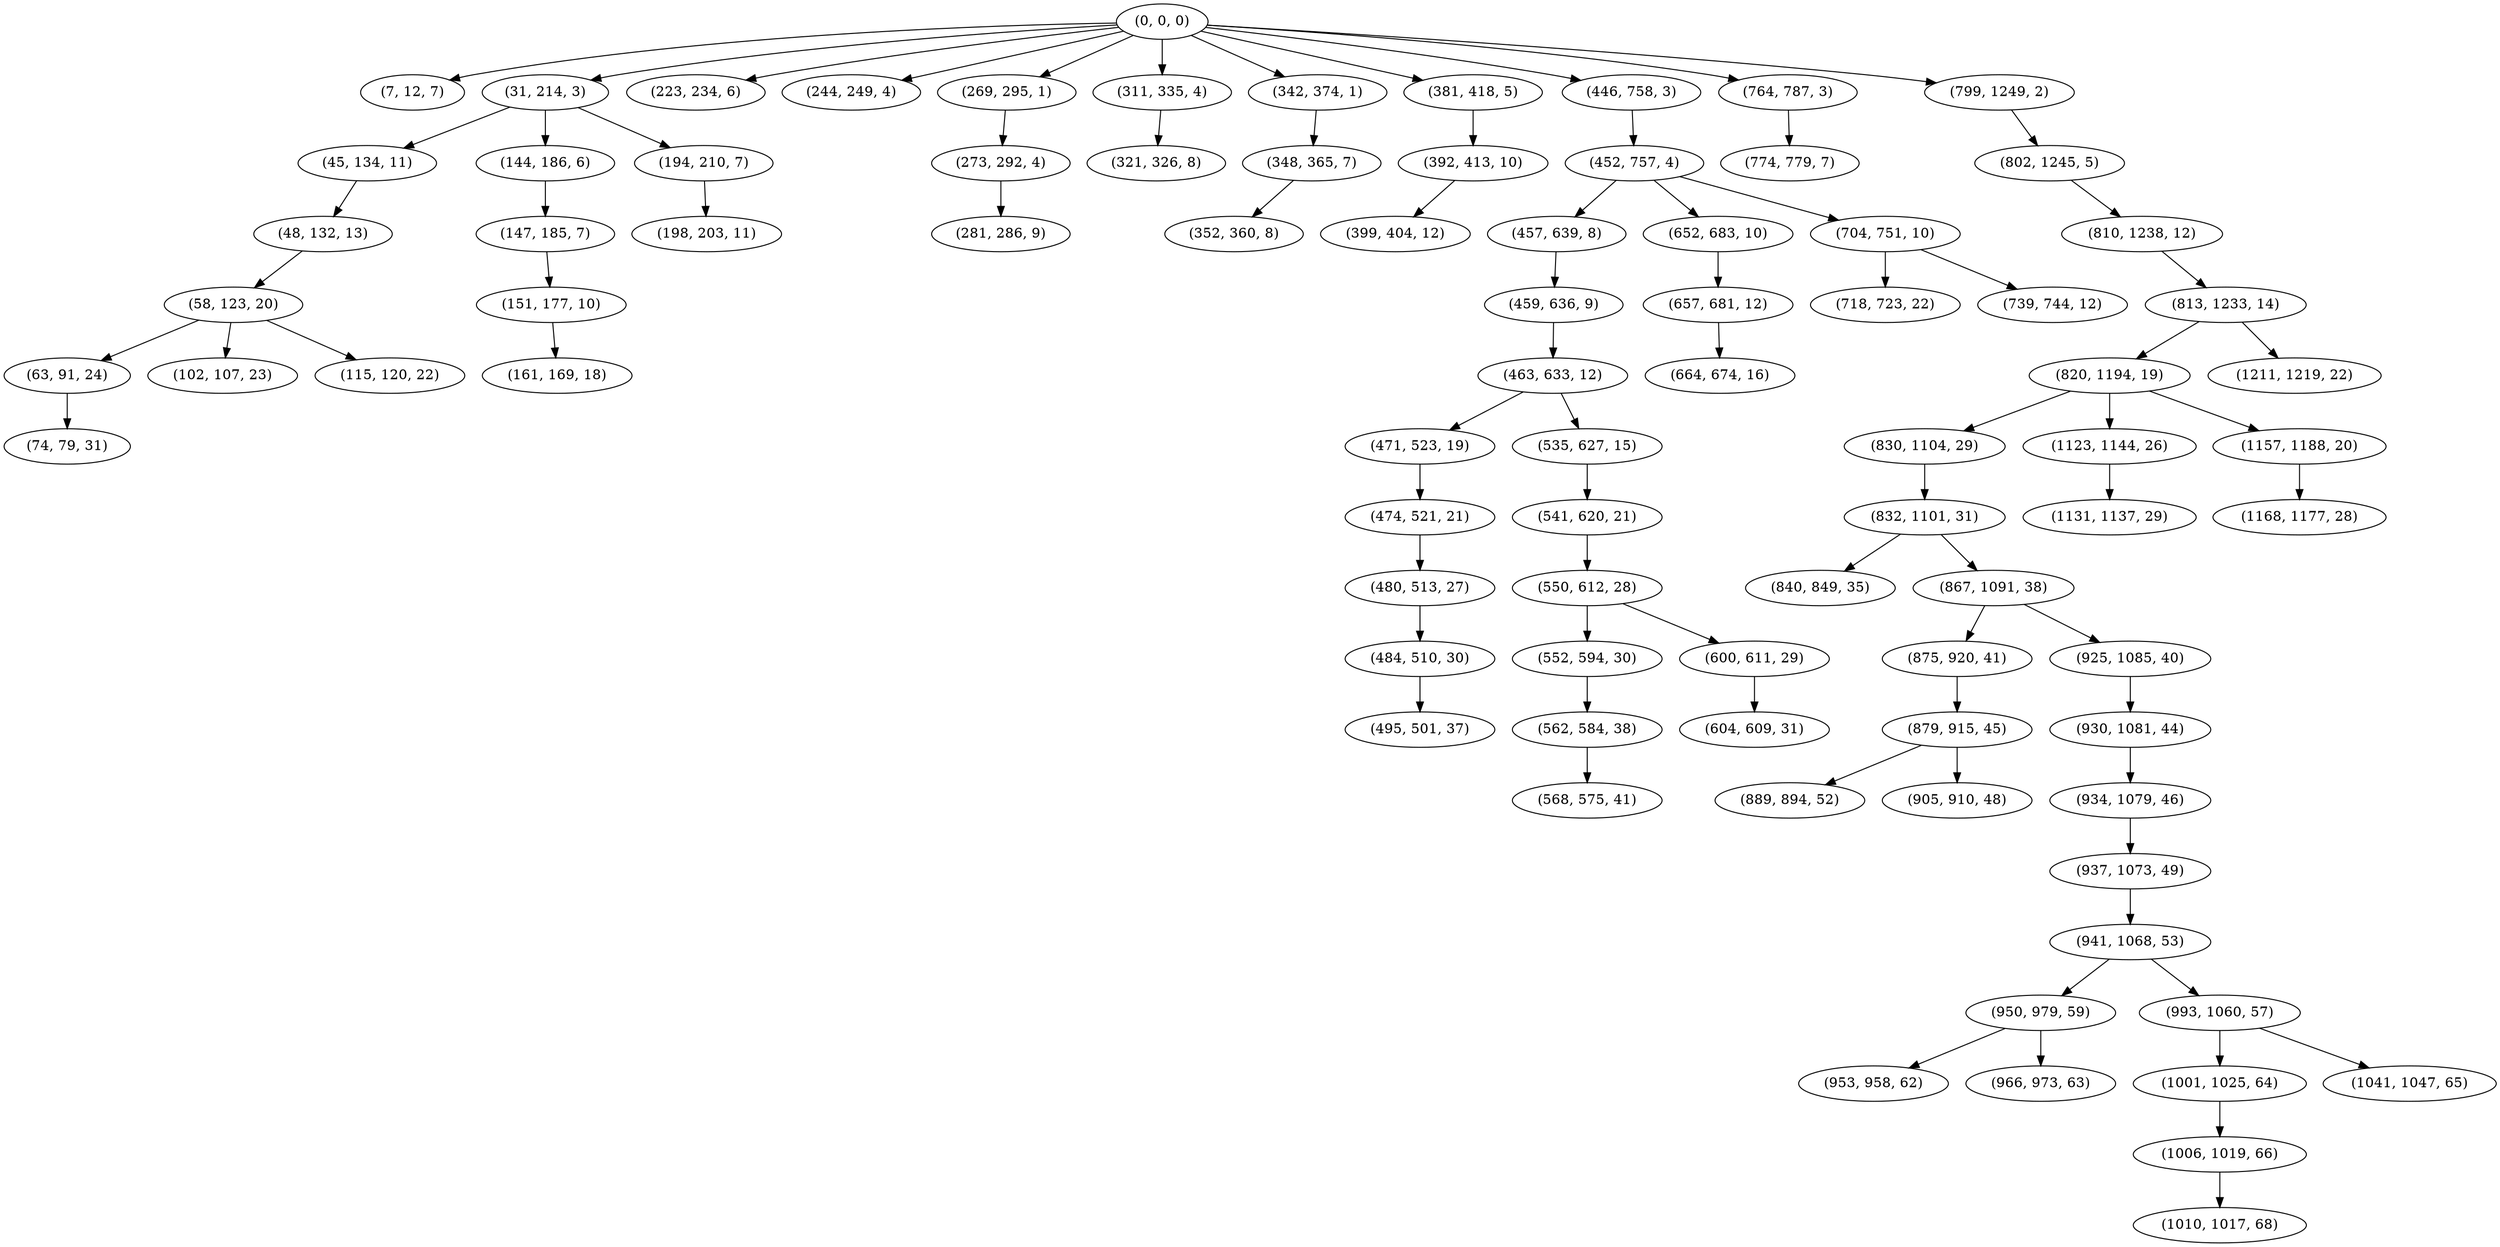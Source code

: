digraph tree {
    "(0, 0, 0)";
    "(7, 12, 7)";
    "(31, 214, 3)";
    "(45, 134, 11)";
    "(48, 132, 13)";
    "(58, 123, 20)";
    "(63, 91, 24)";
    "(74, 79, 31)";
    "(102, 107, 23)";
    "(115, 120, 22)";
    "(144, 186, 6)";
    "(147, 185, 7)";
    "(151, 177, 10)";
    "(161, 169, 18)";
    "(194, 210, 7)";
    "(198, 203, 11)";
    "(223, 234, 6)";
    "(244, 249, 4)";
    "(269, 295, 1)";
    "(273, 292, 4)";
    "(281, 286, 9)";
    "(311, 335, 4)";
    "(321, 326, 8)";
    "(342, 374, 1)";
    "(348, 365, 7)";
    "(352, 360, 8)";
    "(381, 418, 5)";
    "(392, 413, 10)";
    "(399, 404, 12)";
    "(446, 758, 3)";
    "(452, 757, 4)";
    "(457, 639, 8)";
    "(459, 636, 9)";
    "(463, 633, 12)";
    "(471, 523, 19)";
    "(474, 521, 21)";
    "(480, 513, 27)";
    "(484, 510, 30)";
    "(495, 501, 37)";
    "(535, 627, 15)";
    "(541, 620, 21)";
    "(550, 612, 28)";
    "(552, 594, 30)";
    "(562, 584, 38)";
    "(568, 575, 41)";
    "(600, 611, 29)";
    "(604, 609, 31)";
    "(652, 683, 10)";
    "(657, 681, 12)";
    "(664, 674, 16)";
    "(704, 751, 10)";
    "(718, 723, 22)";
    "(739, 744, 12)";
    "(764, 787, 3)";
    "(774, 779, 7)";
    "(799, 1249, 2)";
    "(802, 1245, 5)";
    "(810, 1238, 12)";
    "(813, 1233, 14)";
    "(820, 1194, 19)";
    "(830, 1104, 29)";
    "(832, 1101, 31)";
    "(840, 849, 35)";
    "(867, 1091, 38)";
    "(875, 920, 41)";
    "(879, 915, 45)";
    "(889, 894, 52)";
    "(905, 910, 48)";
    "(925, 1085, 40)";
    "(930, 1081, 44)";
    "(934, 1079, 46)";
    "(937, 1073, 49)";
    "(941, 1068, 53)";
    "(950, 979, 59)";
    "(953, 958, 62)";
    "(966, 973, 63)";
    "(993, 1060, 57)";
    "(1001, 1025, 64)";
    "(1006, 1019, 66)";
    "(1010, 1017, 68)";
    "(1041, 1047, 65)";
    "(1123, 1144, 26)";
    "(1131, 1137, 29)";
    "(1157, 1188, 20)";
    "(1168, 1177, 28)";
    "(1211, 1219, 22)";
    "(0, 0, 0)" -> "(7, 12, 7)";
    "(0, 0, 0)" -> "(31, 214, 3)";
    "(0, 0, 0)" -> "(223, 234, 6)";
    "(0, 0, 0)" -> "(244, 249, 4)";
    "(0, 0, 0)" -> "(269, 295, 1)";
    "(0, 0, 0)" -> "(311, 335, 4)";
    "(0, 0, 0)" -> "(342, 374, 1)";
    "(0, 0, 0)" -> "(381, 418, 5)";
    "(0, 0, 0)" -> "(446, 758, 3)";
    "(0, 0, 0)" -> "(764, 787, 3)";
    "(0, 0, 0)" -> "(799, 1249, 2)";
    "(31, 214, 3)" -> "(45, 134, 11)";
    "(31, 214, 3)" -> "(144, 186, 6)";
    "(31, 214, 3)" -> "(194, 210, 7)";
    "(45, 134, 11)" -> "(48, 132, 13)";
    "(48, 132, 13)" -> "(58, 123, 20)";
    "(58, 123, 20)" -> "(63, 91, 24)";
    "(58, 123, 20)" -> "(102, 107, 23)";
    "(58, 123, 20)" -> "(115, 120, 22)";
    "(63, 91, 24)" -> "(74, 79, 31)";
    "(144, 186, 6)" -> "(147, 185, 7)";
    "(147, 185, 7)" -> "(151, 177, 10)";
    "(151, 177, 10)" -> "(161, 169, 18)";
    "(194, 210, 7)" -> "(198, 203, 11)";
    "(269, 295, 1)" -> "(273, 292, 4)";
    "(273, 292, 4)" -> "(281, 286, 9)";
    "(311, 335, 4)" -> "(321, 326, 8)";
    "(342, 374, 1)" -> "(348, 365, 7)";
    "(348, 365, 7)" -> "(352, 360, 8)";
    "(381, 418, 5)" -> "(392, 413, 10)";
    "(392, 413, 10)" -> "(399, 404, 12)";
    "(446, 758, 3)" -> "(452, 757, 4)";
    "(452, 757, 4)" -> "(457, 639, 8)";
    "(452, 757, 4)" -> "(652, 683, 10)";
    "(452, 757, 4)" -> "(704, 751, 10)";
    "(457, 639, 8)" -> "(459, 636, 9)";
    "(459, 636, 9)" -> "(463, 633, 12)";
    "(463, 633, 12)" -> "(471, 523, 19)";
    "(463, 633, 12)" -> "(535, 627, 15)";
    "(471, 523, 19)" -> "(474, 521, 21)";
    "(474, 521, 21)" -> "(480, 513, 27)";
    "(480, 513, 27)" -> "(484, 510, 30)";
    "(484, 510, 30)" -> "(495, 501, 37)";
    "(535, 627, 15)" -> "(541, 620, 21)";
    "(541, 620, 21)" -> "(550, 612, 28)";
    "(550, 612, 28)" -> "(552, 594, 30)";
    "(550, 612, 28)" -> "(600, 611, 29)";
    "(552, 594, 30)" -> "(562, 584, 38)";
    "(562, 584, 38)" -> "(568, 575, 41)";
    "(600, 611, 29)" -> "(604, 609, 31)";
    "(652, 683, 10)" -> "(657, 681, 12)";
    "(657, 681, 12)" -> "(664, 674, 16)";
    "(704, 751, 10)" -> "(718, 723, 22)";
    "(704, 751, 10)" -> "(739, 744, 12)";
    "(764, 787, 3)" -> "(774, 779, 7)";
    "(799, 1249, 2)" -> "(802, 1245, 5)";
    "(802, 1245, 5)" -> "(810, 1238, 12)";
    "(810, 1238, 12)" -> "(813, 1233, 14)";
    "(813, 1233, 14)" -> "(820, 1194, 19)";
    "(813, 1233, 14)" -> "(1211, 1219, 22)";
    "(820, 1194, 19)" -> "(830, 1104, 29)";
    "(820, 1194, 19)" -> "(1123, 1144, 26)";
    "(820, 1194, 19)" -> "(1157, 1188, 20)";
    "(830, 1104, 29)" -> "(832, 1101, 31)";
    "(832, 1101, 31)" -> "(840, 849, 35)";
    "(832, 1101, 31)" -> "(867, 1091, 38)";
    "(867, 1091, 38)" -> "(875, 920, 41)";
    "(867, 1091, 38)" -> "(925, 1085, 40)";
    "(875, 920, 41)" -> "(879, 915, 45)";
    "(879, 915, 45)" -> "(889, 894, 52)";
    "(879, 915, 45)" -> "(905, 910, 48)";
    "(925, 1085, 40)" -> "(930, 1081, 44)";
    "(930, 1081, 44)" -> "(934, 1079, 46)";
    "(934, 1079, 46)" -> "(937, 1073, 49)";
    "(937, 1073, 49)" -> "(941, 1068, 53)";
    "(941, 1068, 53)" -> "(950, 979, 59)";
    "(941, 1068, 53)" -> "(993, 1060, 57)";
    "(950, 979, 59)" -> "(953, 958, 62)";
    "(950, 979, 59)" -> "(966, 973, 63)";
    "(993, 1060, 57)" -> "(1001, 1025, 64)";
    "(993, 1060, 57)" -> "(1041, 1047, 65)";
    "(1001, 1025, 64)" -> "(1006, 1019, 66)";
    "(1006, 1019, 66)" -> "(1010, 1017, 68)";
    "(1123, 1144, 26)" -> "(1131, 1137, 29)";
    "(1157, 1188, 20)" -> "(1168, 1177, 28)";
}

